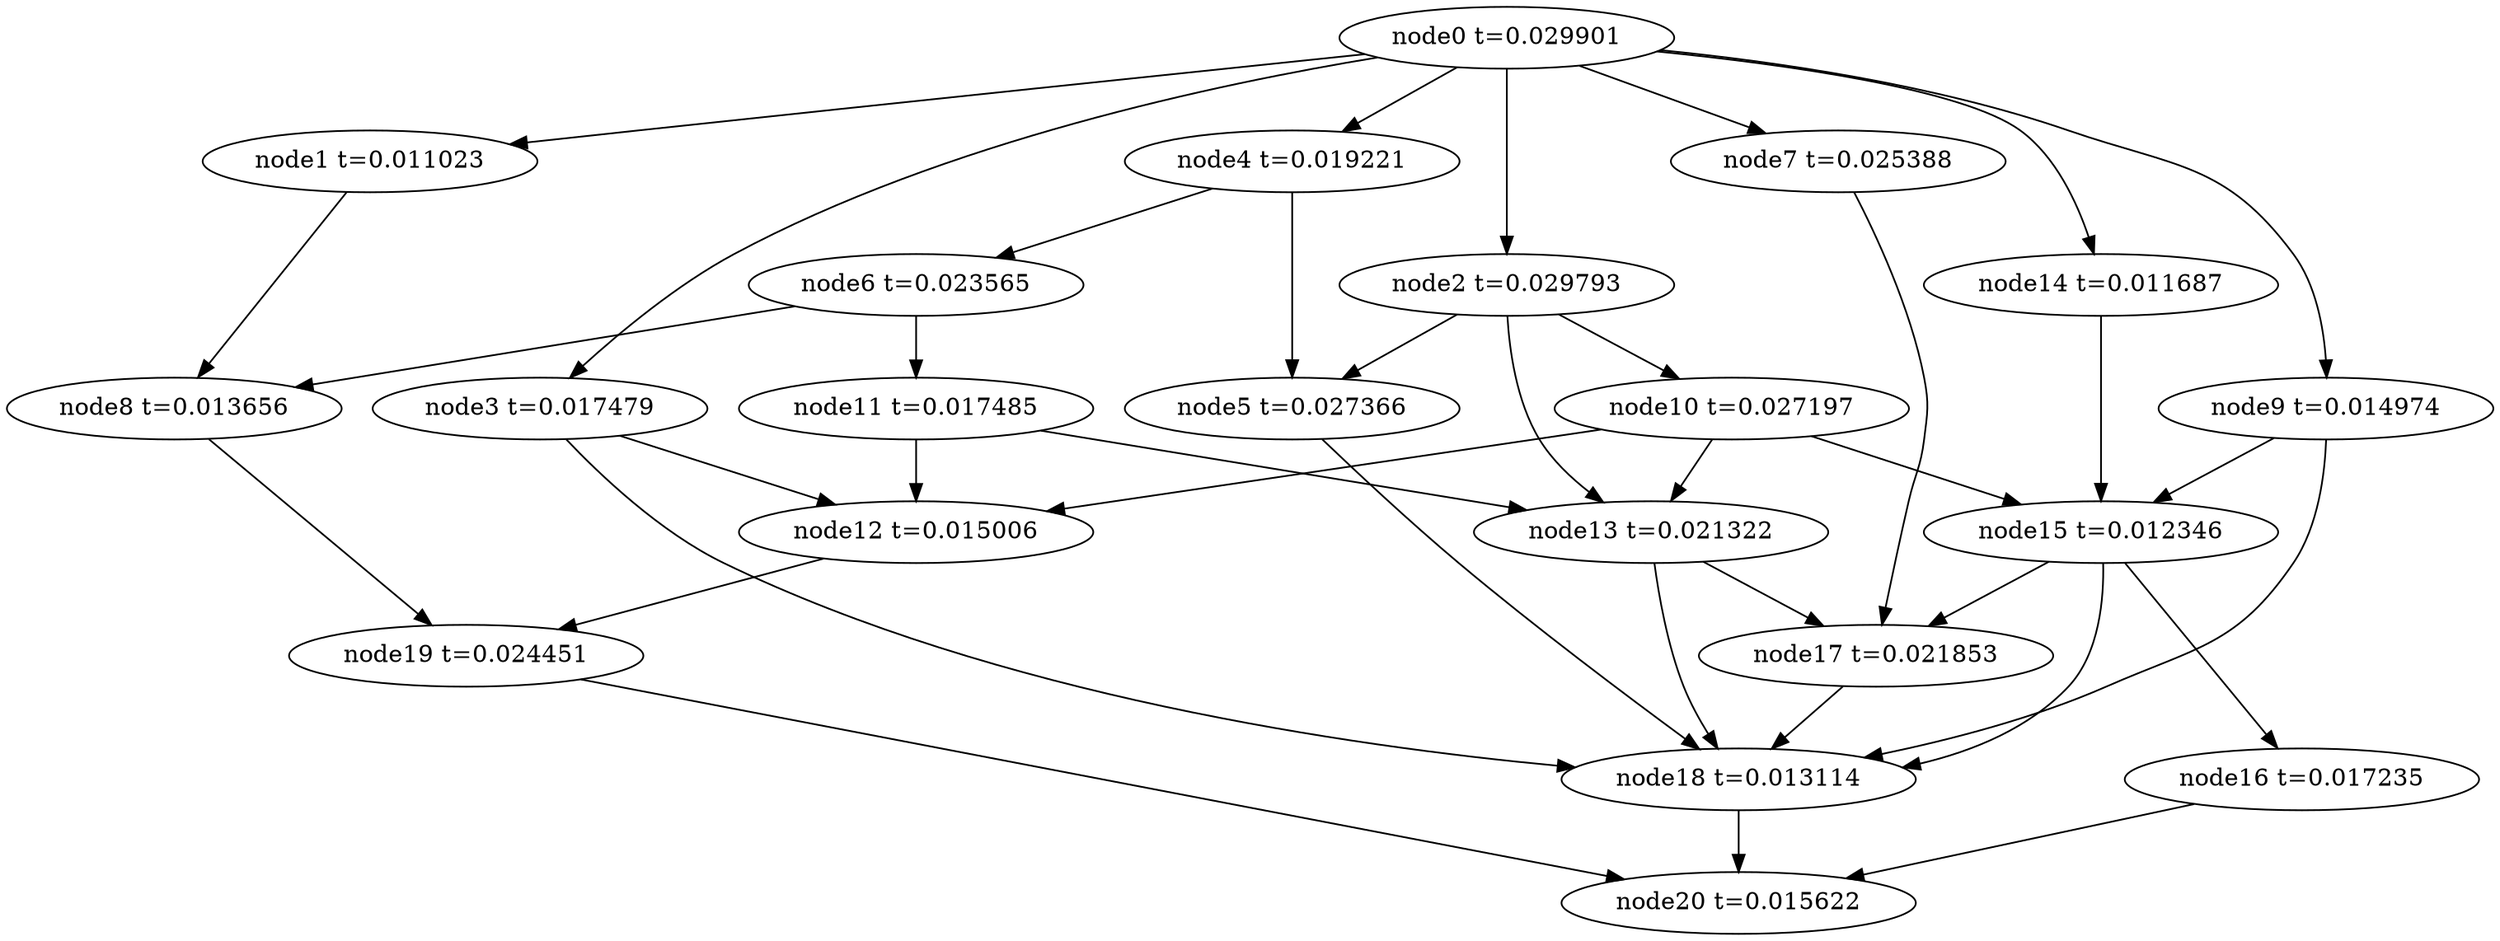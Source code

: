 digraph g{
	node20[label="node20 t=0.015622"]
	node19 -> node20
	node19[label="node19 t=0.024451"];
	node18 -> node20
	node18[label="node18 t=0.013114"];
	node17 -> node18
	node17[label="node17 t=0.021853"];
	node16 -> node20
	node16[label="node16 t=0.017235"];
	node15 -> node18
	node15 -> node17
	node15 -> node16
	node15[label="node15 t=0.012346"];
	node14 -> node15
	node14[label="node14 t=0.011687"];
	node13 -> node18
	node13 -> node17
	node13[label="node13 t=0.021322"];
	node12 -> node19
	node12[label="node12 t=0.015006"];
	node11 -> node13
	node11 -> node12
	node11[label="node11 t=0.017485"];
	node10 -> node15
	node10 -> node13
	node10 -> node12
	node10[label="node10 t=0.027197"];
	node9 -> node18
	node9 -> node15
	node9[label="node9 t=0.014974"];
	node8 -> node19
	node8[label="node8 t=0.013656"];
	node7 -> node17
	node7[label="node7 t=0.025388"];
	node6 -> node11
	node6 -> node8
	node6[label="node6 t=0.023565"];
	node5 -> node18
	node5[label="node5 t=0.027366"];
	node4 -> node6
	node4 -> node5
	node4[label="node4 t=0.019221"];
	node3 -> node18
	node3 -> node12
	node3[label="node3 t=0.017479"];
	node2 -> node13
	node2 -> node10
	node2 -> node5
	node2[label="node2 t=0.029793"];
	node1 -> node8
	node1[label="node1 t=0.011023"];
	node0 -> node14
	node0 -> node9
	node0 -> node7
	node0 -> node4
	node0 -> node3
	node0 -> node2
	node0 -> node1
	node0[label="node0 t=0.029901"];
}
